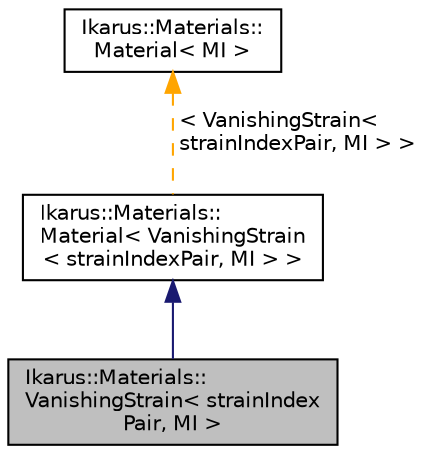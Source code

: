 digraph "Ikarus::Materials::VanishingStrain&lt; strainIndexPair, MI &gt;"
{
 // LATEX_PDF_SIZE
  edge [fontname="Helvetica",fontsize="10",labelfontname="Helvetica",labelfontsize="10"];
  node [fontname="Helvetica",fontsize="10",shape=record];
  Node1 [label="Ikarus::Materials::\lVanishingStrain\< strainIndex\lPair, MI \>",height=0.2,width=0.4,color="black", fillcolor="grey75", style="filled", fontcolor="black",tooltip="VanishingStrain material model that enforces strain components to be zero."];
  Node2 -> Node1 [dir="back",color="midnightblue",fontsize="10",style="solid",fontname="Helvetica"];
  Node2 [label="Ikarus::Materials::\lMaterial\< VanishingStrain\l\< strainIndexPair, MI \> \>",height=0.2,width=0.4,color="black", fillcolor="white", style="filled",URL="$a01579.html",tooltip=" "];
  Node3 -> Node2 [dir="back",color="orange",fontsize="10",style="dashed",label=" \< VanishingStrain\<\l strainIndexPair, MI \> \>" ,fontname="Helvetica"];
  Node3 [label="Ikarus::Materials::\lMaterial\< MI \>",height=0.2,width=0.4,color="black", fillcolor="white", style="filled",URL="$a01579.html",tooltip="Interface classf or materials."];
}
